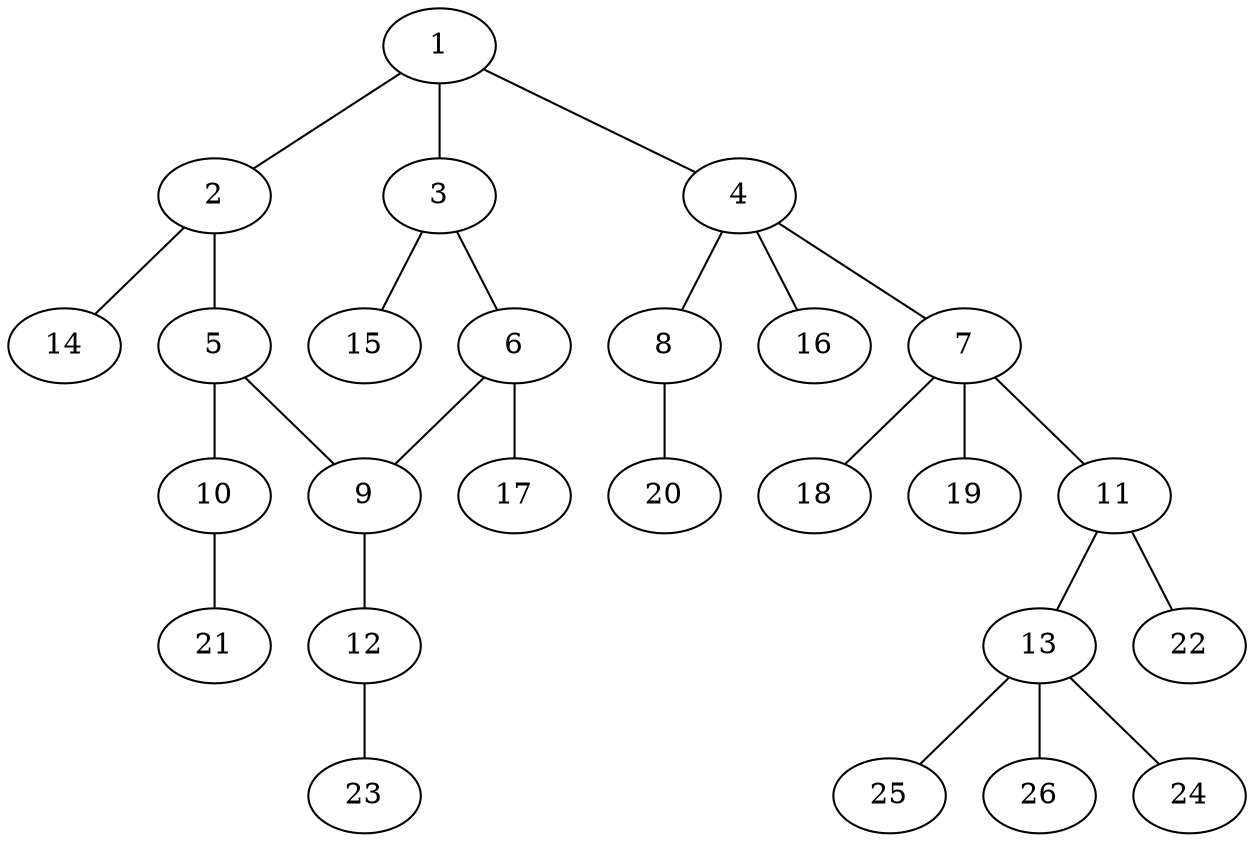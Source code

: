 graph molecule_3879 {
	1	 [chem=C];
	2	 [chem=C];
	1 -- 2	 [valence=2];
	3	 [chem=C];
	1 -- 3	 [valence=1];
	4	 [chem=C];
	1 -- 4	 [valence=1];
	5	 [chem=C];
	2 -- 5	 [valence=1];
	14	 [chem=H];
	2 -- 14	 [valence=1];
	6	 [chem=C];
	3 -- 6	 [valence=2];
	15	 [chem=H];
	3 -- 15	 [valence=1];
	7	 [chem=C];
	4 -- 7	 [valence=1];
	8	 [chem=O];
	4 -- 8	 [valence=1];
	16	 [chem=H];
	4 -- 16	 [valence=1];
	9	 [chem=C];
	5 -- 9	 [valence=2];
	10	 [chem=O];
	5 -- 10	 [valence=1];
	6 -- 9	 [valence=1];
	17	 [chem=H];
	6 -- 17	 [valence=1];
	11	 [chem=N];
	7 -- 11	 [valence=1];
	18	 [chem=H];
	7 -- 18	 [valence=1];
	19	 [chem=H];
	7 -- 19	 [valence=1];
	20	 [chem=H];
	8 -- 20	 [valence=1];
	12	 [chem=O];
	9 -- 12	 [valence=1];
	21	 [chem=H];
	10 -- 21	 [valence=1];
	13	 [chem=C];
	11 -- 13	 [valence=1];
	22	 [chem=H];
	11 -- 22	 [valence=1];
	23	 [chem=H];
	12 -- 23	 [valence=1];
	24	 [chem=H];
	13 -- 24	 [valence=1];
	25	 [chem=H];
	13 -- 25	 [valence=1];
	26	 [chem=H];
	13 -- 26	 [valence=1];
}
